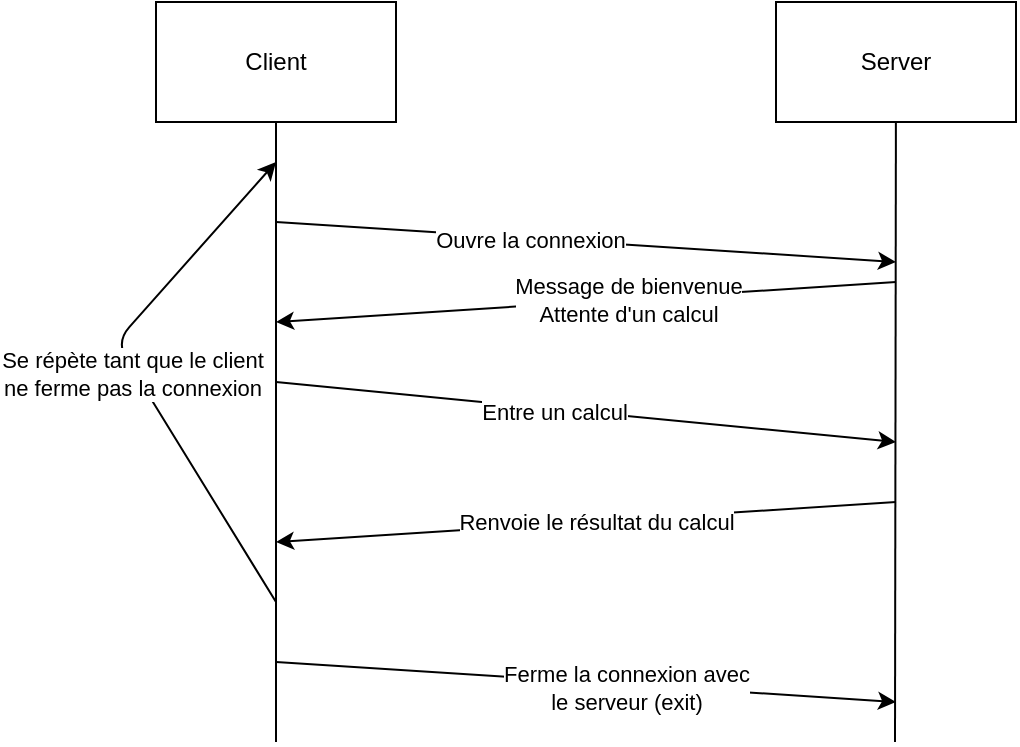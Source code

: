 <mxfile version="13.7.3" type="device"><diagram id="78WAGl6hGN7F6MiTJtE3" name="Page-1"><mxGraphModel dx="1264" dy="592" grid="1" gridSize="10" guides="1" tooltips="1" connect="1" arrows="1" fold="1" page="1" pageScale="1" pageWidth="2336" pageHeight="1654" math="0" shadow="0"><root><mxCell id="0"/><mxCell id="1" parent="0"/><mxCell id="1_m4221bEROeOmETn5va-1" value="Client" style="rounded=0;whiteSpace=wrap;html=1;" vertex="1" parent="1"><mxGeometry x="150" y="80" width="120" height="60" as="geometry"/></mxCell><mxCell id="1_m4221bEROeOmETn5va-2" value="Server" style="rounded=0;whiteSpace=wrap;html=1;" vertex="1" parent="1"><mxGeometry x="460" y="80" width="120" height="60" as="geometry"/></mxCell><mxCell id="1_m4221bEROeOmETn5va-3" value="" style="endArrow=none;html=1;entryX=0.5;entryY=1;entryDx=0;entryDy=0;" edge="1" parent="1" target="1_m4221bEROeOmETn5va-1"><mxGeometry width="50" height="50" relative="1" as="geometry"><mxPoint x="210" y="450" as="sourcePoint"/><mxPoint x="220" y="160" as="targetPoint"/></mxGeometry></mxCell><mxCell id="1_m4221bEROeOmETn5va-4" value="" style="endArrow=none;html=1;" edge="1" parent="1" target="1_m4221bEROeOmETn5va-2"><mxGeometry width="50" height="50" relative="1" as="geometry"><mxPoint x="519.5" y="450" as="sourcePoint"/><mxPoint x="519.5" y="140" as="targetPoint"/></mxGeometry></mxCell><mxCell id="1_m4221bEROeOmETn5va-5" value="" style="endArrow=classic;html=1;" edge="1" parent="1"><mxGeometry width="50" height="50" relative="1" as="geometry"><mxPoint x="210" y="190" as="sourcePoint"/><mxPoint x="520" y="210" as="targetPoint"/></mxGeometry></mxCell><mxCell id="1_m4221bEROeOmETn5va-6" value="Ouvre la connexion" style="edgeLabel;html=1;align=center;verticalAlign=middle;resizable=0;points=[];" vertex="1" connectable="0" parent="1_m4221bEROeOmETn5va-5"><mxGeometry x="-0.178" y="-1" relative="1" as="geometry"><mxPoint as="offset"/></mxGeometry></mxCell><mxCell id="1_m4221bEROeOmETn5va-7" value="" style="endArrow=classic;html=1;" edge="1" parent="1"><mxGeometry width="50" height="50" relative="1" as="geometry"><mxPoint x="520" y="220" as="sourcePoint"/><mxPoint x="210" y="240" as="targetPoint"/></mxGeometry></mxCell><mxCell id="1_m4221bEROeOmETn5va-8" value="Message de bienvenue&lt;br&gt;Attente d'un calcul" style="edgeLabel;html=1;align=center;verticalAlign=middle;resizable=0;points=[];" vertex="1" connectable="0" parent="1_m4221bEROeOmETn5va-7"><mxGeometry x="-0.132" relative="1" as="geometry"><mxPoint as="offset"/></mxGeometry></mxCell><mxCell id="1_m4221bEROeOmETn5va-9" value="" style="endArrow=classic;html=1;" edge="1" parent="1"><mxGeometry width="50" height="50" relative="1" as="geometry"><mxPoint x="210" y="270" as="sourcePoint"/><mxPoint x="520" y="300" as="targetPoint"/><Array as="points"/></mxGeometry></mxCell><mxCell id="1_m4221bEROeOmETn5va-10" value="Entre un calcul" style="edgeLabel;html=1;align=center;verticalAlign=middle;resizable=0;points=[];" vertex="1" connectable="0" parent="1_m4221bEROeOmETn5va-9"><mxGeometry x="-0.107" y="-1" relative="1" as="geometry"><mxPoint as="offset"/></mxGeometry></mxCell><mxCell id="1_m4221bEROeOmETn5va-11" value="" style="endArrow=classic;html=1;" edge="1" parent="1"><mxGeometry width="50" height="50" relative="1" as="geometry"><mxPoint x="520" y="330" as="sourcePoint"/><mxPoint x="210" y="350" as="targetPoint"/></mxGeometry></mxCell><mxCell id="1_m4221bEROeOmETn5va-12" value="Renvoie le résultat du calcul" style="edgeLabel;html=1;align=center;verticalAlign=middle;resizable=0;points=[];" vertex="1" connectable="0" parent="1_m4221bEROeOmETn5va-11"><mxGeometry x="-0.292" y="3" relative="1" as="geometry"><mxPoint x="-40.42" as="offset"/></mxGeometry></mxCell><mxCell id="1_m4221bEROeOmETn5va-13" value="" style="endArrow=classic;html=1;" edge="1" parent="1"><mxGeometry width="50" height="50" relative="1" as="geometry"><mxPoint x="210" y="380" as="sourcePoint"/><mxPoint x="210" y="160" as="targetPoint"/><Array as="points"><mxPoint x="130" y="250"/></Array></mxGeometry></mxCell><mxCell id="1_m4221bEROeOmETn5va-14" value="Se répète tant que le client&lt;br&gt;ne ferme pas la connexion" style="edgeLabel;html=1;align=center;verticalAlign=middle;resizable=0;points=[];" vertex="1" connectable="0" parent="1_m4221bEROeOmETn5va-13"><mxGeometry x="-0.01" y="2" relative="1" as="geometry"><mxPoint as="offset"/></mxGeometry></mxCell><mxCell id="1_m4221bEROeOmETn5va-15" value="" style="endArrow=classic;html=1;" edge="1" parent="1"><mxGeometry width="50" height="50" relative="1" as="geometry"><mxPoint x="210" y="410" as="sourcePoint"/><mxPoint x="520" y="430" as="targetPoint"/></mxGeometry></mxCell><mxCell id="1_m4221bEROeOmETn5va-16" value="Ferme la connexion avec&lt;br&gt;le serveur (exit)" style="edgeLabel;html=1;align=center;verticalAlign=middle;resizable=0;points=[];" vertex="1" connectable="0" parent="1_m4221bEROeOmETn5va-15"><mxGeometry x="0.126" y="-1" relative="1" as="geometry"><mxPoint as="offset"/></mxGeometry></mxCell></root></mxGraphModel></diagram></mxfile>